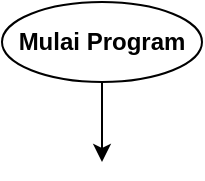 <mxfile version="15.5.9" type="github" pages="2">
  <diagram id="C5RBs43oDa-KdzZeNtuy" name="Page-1">
    <mxGraphModel dx="415" dy="214" grid="1" gridSize="10" guides="1" tooltips="1" connect="1" arrows="1" fold="1" page="1" pageScale="1" pageWidth="827" pageHeight="1169" math="0" shadow="0">
      <root>
        <mxCell id="WIyWlLk6GJQsqaUBKTNV-0" />
        <mxCell id="WIyWlLk6GJQsqaUBKTNV-1" parent="WIyWlLk6GJQsqaUBKTNV-0" />
        <mxCell id="mxwzStMm8z_m2-NMggJq-0" value="&lt;p&gt;&lt;b&gt;Mulai Program&lt;/b&gt;&lt;br&gt;&lt;/p&gt;" style="ellipse;whiteSpace=wrap;html=1;horizontal=1;" vertex="1" parent="WIyWlLk6GJQsqaUBKTNV-1">
          <mxGeometry x="110" y="40" width="100" height="40" as="geometry" />
        </mxCell>
        <mxCell id="mxwzStMm8z_m2-NMggJq-1" value="" style="endArrow=classic;html=1;rounded=0;" edge="1" parent="WIyWlLk6GJQsqaUBKTNV-1" source="mxwzStMm8z_m2-NMggJq-0">
          <mxGeometry width="50" height="50" relative="1" as="geometry">
            <mxPoint x="230" y="150" as="sourcePoint" />
            <mxPoint x="160" y="120" as="targetPoint" />
          </mxGeometry>
        </mxCell>
      </root>
    </mxGraphModel>
  </diagram>
  <diagram id="rpxvpuHKOF8IWQiQ8vbr" name="Page-2">
    <mxGraphModel dx="1038" dy="536" grid="1" gridSize="10" guides="1" tooltips="1" connect="1" arrows="1" fold="1" page="1" pageScale="1" pageWidth="827" pageHeight="1169" math="0" shadow="0">
      <root>
        <mxCell id="pxxBv1qyiq4mQwiUUKSP-0" />
        <mxCell id="pxxBv1qyiq4mQwiUUKSP-1" parent="pxxBv1qyiq4mQwiUUKSP-0" />
      </root>
    </mxGraphModel>
  </diagram>
</mxfile>
